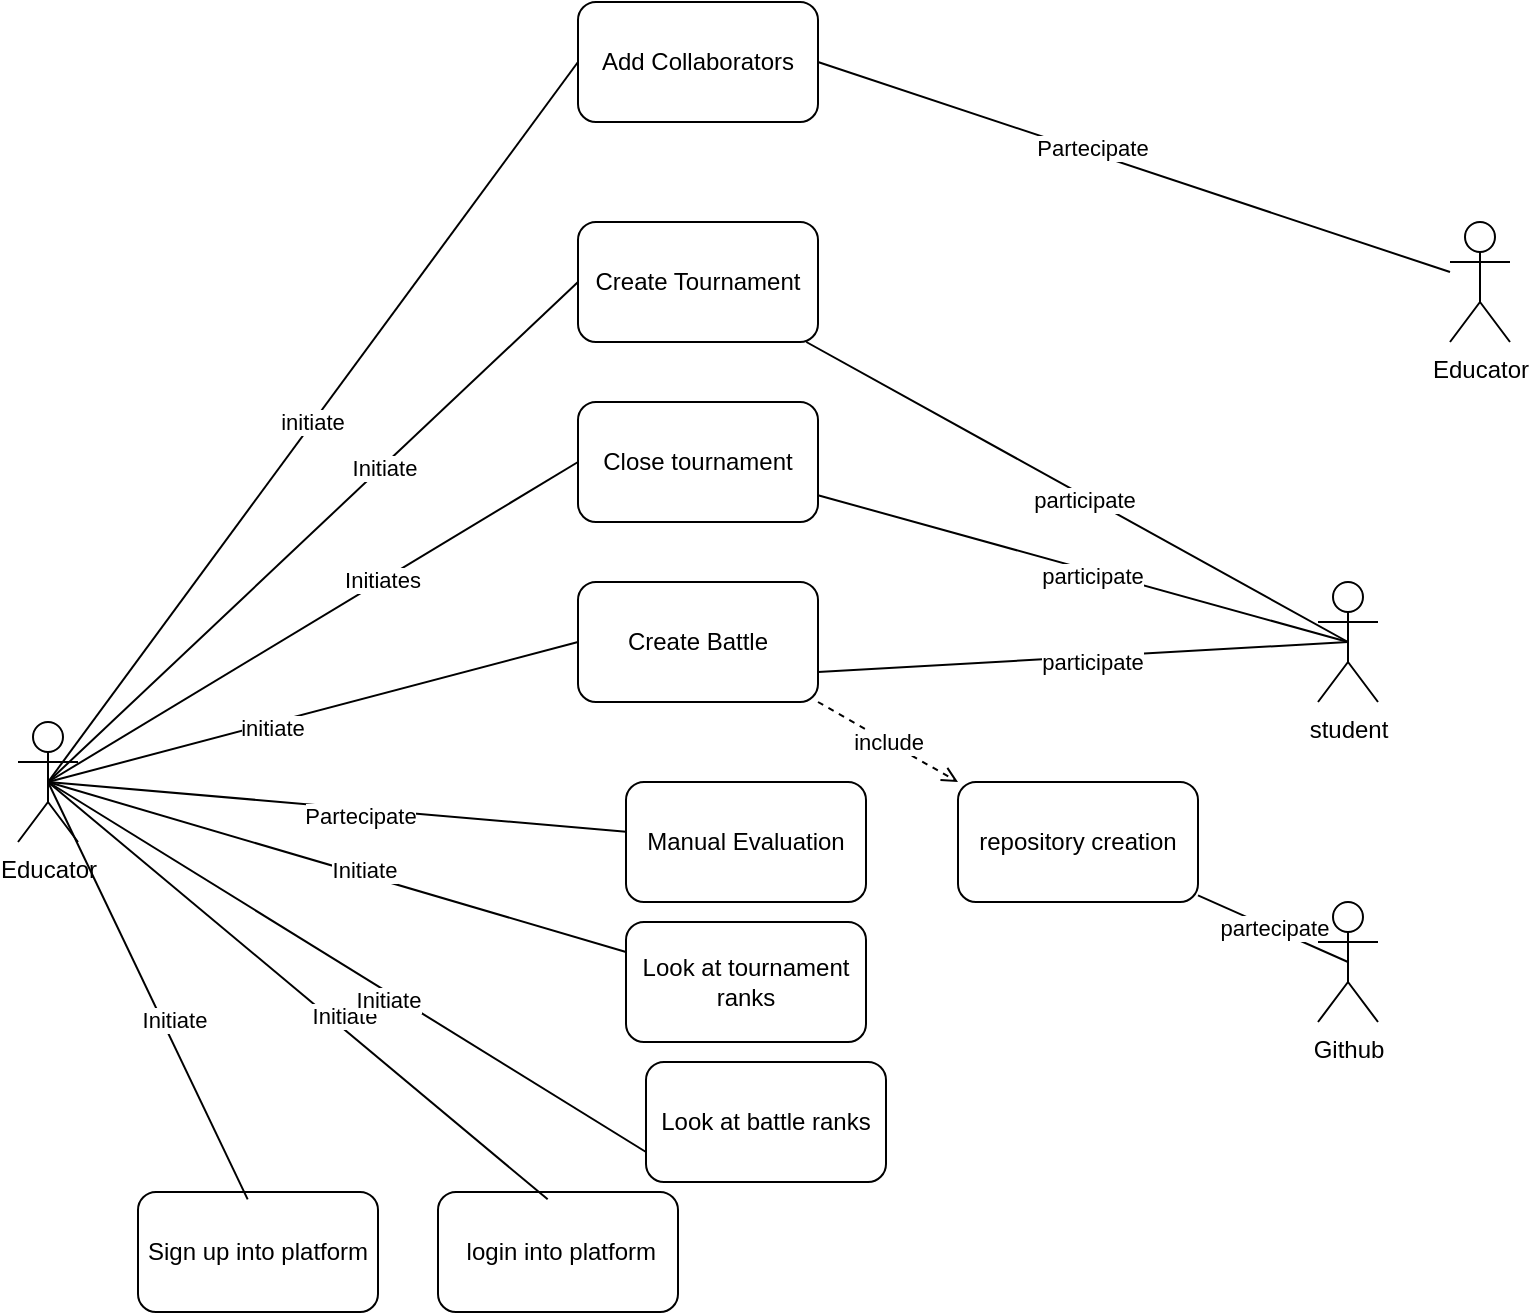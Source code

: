 <mxfile>
    <diagram id="PW8zIyYEF4UMwOjgZfIb" name="Pagina-1">
        <mxGraphModel dx="1086" dy="1843" grid="1" gridSize="10" guides="1" tooltips="1" connect="1" arrows="1" fold="1" page="1" pageScale="1" pageWidth="827" pageHeight="1169" math="0" shadow="0">
            <root>
                <mxCell id="0"/>
                <mxCell id="1" parent="0"/>
                <mxCell id="44" value="initiate" style="edgeStyle=none;html=1;exitX=0.5;exitY=0.5;exitDx=0;exitDy=0;exitPerimeter=0;entryX=0;entryY=0.5;entryDx=0;entryDy=0;endArrow=none;endFill=0;" edge="1" parent="1" source="2" target="20">
                    <mxGeometry relative="1" as="geometry"/>
                </mxCell>
                <mxCell id="2" value="&lt;div&gt;Educator&lt;/div&gt;&lt;div&gt;&lt;br&gt;&lt;/div&gt;" style="shape=umlActor;verticalLabelPosition=bottom;verticalAlign=top;html=1;" vertex="1" parent="1">
                    <mxGeometry x="50" y="290" width="30" height="60" as="geometry"/>
                </mxCell>
                <mxCell id="40" value="include" style="edgeStyle=none;html=1;exitX=1;exitY=1;exitDx=0;exitDy=0;entryX=0;entryY=0;entryDx=0;entryDy=0;endArrow=open;endFill=0;dashed=1;" edge="1" parent="1" source="3" target="38">
                    <mxGeometry relative="1" as="geometry"/>
                </mxCell>
                <mxCell id="3" value="Create Battle" style="rounded=1;whiteSpace=wrap;html=1;" vertex="1" parent="1">
                    <mxGeometry x="330" y="220" width="120" height="60" as="geometry"/>
                </mxCell>
                <mxCell id="4" value="" style="endArrow=none;html=1;rounded=0;entryX=0;entryY=0.5;entryDx=0;entryDy=0;exitX=0.5;exitY=0.5;exitDx=0;exitDy=0;exitPerimeter=0;" edge="1" parent="1" target="3" source="2">
                    <mxGeometry width="50" height="50" relative="1" as="geometry">
                        <mxPoint x="190" y="200" as="sourcePoint"/>
                        <mxPoint x="519" y="340" as="targetPoint"/>
                    </mxGeometry>
                </mxCell>
                <mxCell id="5" value="initiate" style="edgeLabel;html=1;align=center;verticalAlign=middle;resizable=0;points=[];" vertex="1" connectable="0" parent="4">
                    <mxGeometry x="-0.16" y="-2" relative="1" as="geometry">
                        <mxPoint as="offset"/>
                    </mxGeometry>
                </mxCell>
                <mxCell id="6" style="rounded=0;orthogonalLoop=1;jettySize=auto;html=1;entryX=0;entryY=0.5;entryDx=0;entryDy=0;endArrow=none;endFill=0;exitX=0.5;exitY=0.5;exitDx=0;exitDy=0;exitPerimeter=0;" edge="1" parent="1" target="13" source="2">
                    <mxGeometry relative="1" as="geometry">
                        <mxPoint x="140" y="110" as="sourcePoint"/>
                    </mxGeometry>
                </mxCell>
                <mxCell id="7" value="Initiate" style="edgeLabel;html=1;align=center;verticalAlign=middle;resizable=0;points=[];" vertex="1" connectable="0" parent="6">
                    <mxGeometry x="0.26" relative="1" as="geometry">
                        <mxPoint x="1" as="offset"/>
                    </mxGeometry>
                </mxCell>
                <mxCell id="8" style="rounded=0;orthogonalLoop=1;jettySize=auto;html=1;endArrow=none;endFill=0;exitX=0.5;exitY=0.5;exitDx=0;exitDy=0;exitPerimeter=0;" edge="1" parent="1" target="15" source="2">
                    <mxGeometry relative="1" as="geometry">
                        <mxPoint x="140" y="116.667" as="sourcePoint"/>
                    </mxGeometry>
                </mxCell>
                <mxCell id="9" value="Partecipate" style="edgeLabel;html=1;align=center;verticalAlign=middle;resizable=0;points=[];" vertex="1" connectable="0" parent="8">
                    <mxGeometry x="0.079" y="-3" relative="1" as="geometry">
                        <mxPoint as="offset"/>
                    </mxGeometry>
                </mxCell>
                <mxCell id="10" style="rounded=0;orthogonalLoop=1;jettySize=auto;html=1;entryX=0;entryY=0.25;entryDx=0;entryDy=0;endArrow=none;endFill=0;exitX=0.5;exitY=0.5;exitDx=0;exitDy=0;exitPerimeter=0;" edge="1" parent="1" target="14" source="2">
                    <mxGeometry relative="1" as="geometry">
                        <mxPoint x="160" y="330" as="sourcePoint"/>
                    </mxGeometry>
                </mxCell>
                <mxCell id="11" value="Initiate" style="edgeLabel;html=1;align=center;verticalAlign=middle;resizable=0;points=[];" vertex="1" connectable="0" parent="10">
                    <mxGeometry x="0.088" y="3" relative="1" as="geometry">
                        <mxPoint as="offset"/>
                    </mxGeometry>
                </mxCell>
                <mxCell id="12" value="&amp;nbsp;login into platform" style="rounded=1;whiteSpace=wrap;html=1;" vertex="1" parent="1">
                    <mxGeometry x="260" y="525" width="120" height="60" as="geometry"/>
                </mxCell>
                <mxCell id="13" value="Create Tournament" style="rounded=1;whiteSpace=wrap;html=1;" vertex="1" parent="1">
                    <mxGeometry x="330" y="40" width="120" height="60" as="geometry"/>
                </mxCell>
                <mxCell id="14" value="Look at tournament ranks" style="rounded=1;whiteSpace=wrap;html=1;" vertex="1" parent="1">
                    <mxGeometry x="354" y="390" width="120" height="60" as="geometry"/>
                </mxCell>
                <mxCell id="15" value="Manual Evaluation" style="rounded=1;whiteSpace=wrap;html=1;" vertex="1" parent="1">
                    <mxGeometry x="354" y="320" width="120" height="60" as="geometry"/>
                </mxCell>
                <mxCell id="16" style="rounded=0;orthogonalLoop=1;jettySize=auto;html=1;entryX=0.457;entryY=0.061;entryDx=0;entryDy=0;entryPerimeter=0;endArrow=none;endFill=0;exitX=0.5;exitY=0.5;exitDx=0;exitDy=0;exitPerimeter=0;" edge="1" parent="1" target="12" source="2">
                    <mxGeometry relative="1" as="geometry">
                        <mxPoint x="115.207" y="140" as="sourcePoint"/>
                    </mxGeometry>
                </mxCell>
                <mxCell id="17" value="Initiate" style="edgeLabel;html=1;align=center;verticalAlign=middle;resizable=0;points=[];" vertex="1" connectable="0" parent="16">
                    <mxGeometry x="0.149" y="6" relative="1" as="geometry">
                        <mxPoint y="1" as="offset"/>
                    </mxGeometry>
                </mxCell>
                <mxCell id="20" value="Add Collaborators" style="rounded=1;whiteSpace=wrap;html=1;" vertex="1" parent="1">
                    <mxGeometry x="330" y="-70" width="120" height="60" as="geometry"/>
                </mxCell>
                <mxCell id="21" style="rounded=0;orthogonalLoop=1;jettySize=auto;html=1;entryX=1;entryY=0.5;entryDx=0;entryDy=0;endArrow=none;endFill=0;" edge="1" parent="1" source="23" target="20">
                    <mxGeometry relative="1" as="geometry"/>
                </mxCell>
                <mxCell id="22" value="Partecipate" style="edgeLabel;html=1;align=center;verticalAlign=middle;resizable=0;points=[];" vertex="1" connectable="0" parent="21">
                    <mxGeometry x="0.137" y="-3" relative="1" as="geometry">
                        <mxPoint as="offset"/>
                    </mxGeometry>
                </mxCell>
                <mxCell id="23" value="Educator" style="shape=umlActor;verticalLabelPosition=bottom;verticalAlign=top;html=1;outlineConnect=0;" vertex="1" parent="1">
                    <mxGeometry x="766" y="40" width="30" height="60" as="geometry"/>
                </mxCell>
                <mxCell id="24" value="Sign up into platform" style="rounded=1;whiteSpace=wrap;html=1;" vertex="1" parent="1">
                    <mxGeometry x="110" y="525" width="120" height="60" as="geometry"/>
                </mxCell>
                <mxCell id="25" style="rounded=0;orthogonalLoop=1;jettySize=auto;html=1;entryX=0.457;entryY=0.061;entryDx=0;entryDy=0;entryPerimeter=0;endArrow=none;endFill=0;exitX=0.5;exitY=0.5;exitDx=0;exitDy=0;exitPerimeter=0;" edge="1" parent="1" target="24" source="2">
                    <mxGeometry relative="1" as="geometry">
                        <mxPoint x="160" y="335" as="sourcePoint"/>
                    </mxGeometry>
                </mxCell>
                <mxCell id="26" value="Initiate" style="edgeLabel;html=1;align=center;verticalAlign=middle;resizable=0;points=[];" vertex="1" connectable="0" parent="25">
                    <mxGeometry x="0.149" y="6" relative="1" as="geometry">
                        <mxPoint y="1" as="offset"/>
                    </mxGeometry>
                </mxCell>
                <mxCell id="27" value="student" style="shape=umlActor;verticalLabelPosition=bottom;verticalAlign=top;html=1;outlineConnect=0;" vertex="1" parent="1">
                    <mxGeometry x="700" y="220" width="30" height="60" as="geometry"/>
                </mxCell>
                <mxCell id="28" value="" style="endArrow=none;html=1;rounded=0;exitX=0.5;exitY=0.5;exitDx=0;exitDy=0;exitPerimeter=0;entryX=1;entryY=0.75;entryDx=0;entryDy=0;" edge="1" parent="1" source="27" target="3">
                    <mxGeometry width="50" height="50" relative="1" as="geometry">
                        <mxPoint x="1000" y="460" as="sourcePoint"/>
                        <mxPoint x="860" y="300" as="targetPoint"/>
                    </mxGeometry>
                </mxCell>
                <mxCell id="29" value="participate" style="edgeLabel;html=1;align=center;verticalAlign=middle;resizable=0;points=[];" vertex="1" connectable="0" parent="28">
                    <mxGeometry x="-0.032" y="2" relative="1" as="geometry">
                        <mxPoint as="offset"/>
                    </mxGeometry>
                </mxCell>
                <mxCell id="30" style="rounded=0;orthogonalLoop=1;jettySize=auto;html=1;entryX=0;entryY=0.5;entryDx=0;entryDy=0;endArrow=none;endFill=0;exitX=0.5;exitY=0.5;exitDx=0;exitDy=0;exitPerimeter=0;" edge="1" parent="1" target="32" source="2">
                    <mxGeometry relative="1" as="geometry">
                        <mxPoint x="100" y="340" as="sourcePoint"/>
                    </mxGeometry>
                </mxCell>
                <mxCell id="31" value="Initiates" style="edgeLabel;html=1;align=center;verticalAlign=middle;resizable=0;points=[];" vertex="1" connectable="0" parent="30">
                    <mxGeometry x="0.26" relative="1" as="geometry">
                        <mxPoint as="offset"/>
                    </mxGeometry>
                </mxCell>
                <mxCell id="32" value="Close tournament" style="rounded=1;whiteSpace=wrap;html=1;" vertex="1" parent="1">
                    <mxGeometry x="330" y="130" width="120" height="60" as="geometry"/>
                </mxCell>
                <mxCell id="33" value="" style="endArrow=none;html=1;rounded=0;exitX=0.5;exitY=0.5;exitDx=0;exitDy=0;exitPerimeter=0;" edge="1" parent="1" source="27" target="32">
                    <mxGeometry width="50" height="50" relative="1" as="geometry">
                        <mxPoint x="715" y="190" as="sourcePoint"/>
                        <mxPoint x="450" y="205" as="targetPoint"/>
                    </mxGeometry>
                </mxCell>
                <mxCell id="34" value="participate" style="edgeLabel;html=1;align=center;verticalAlign=middle;resizable=0;points=[];" vertex="1" connectable="0" parent="33">
                    <mxGeometry x="-0.032" y="2" relative="1" as="geometry">
                        <mxPoint as="offset"/>
                    </mxGeometry>
                </mxCell>
                <mxCell id="35" value="" style="endArrow=none;html=1;rounded=0;exitX=0.5;exitY=0.5;exitDx=0;exitDy=0;exitPerimeter=0;" edge="1" parent="1" source="27" target="13">
                    <mxGeometry width="50" height="50" relative="1" as="geometry">
                        <mxPoint x="730" y="152.5" as="sourcePoint"/>
                        <mxPoint x="465" y="167.5" as="targetPoint"/>
                    </mxGeometry>
                </mxCell>
                <mxCell id="36" value="participate" style="edgeLabel;html=1;align=center;verticalAlign=middle;resizable=0;points=[];" vertex="1" connectable="0" parent="35">
                    <mxGeometry x="-0.032" y="2" relative="1" as="geometry">
                        <mxPoint as="offset"/>
                    </mxGeometry>
                </mxCell>
                <mxCell id="37" value="partecipate" style="rounded=0;orthogonalLoop=1;jettySize=auto;html=1;exitX=0.5;exitY=0.5;exitDx=0;exitDy=0;exitPerimeter=0;endArrow=none;endFill=0;" edge="1" parent="1" source="39" target="38">
                    <mxGeometry relative="1" as="geometry"/>
                </mxCell>
                <mxCell id="38" value="repository creation" style="rounded=1;whiteSpace=wrap;html=1;" vertex="1" parent="1">
                    <mxGeometry x="520" y="320" width="120" height="60" as="geometry"/>
                </mxCell>
                <mxCell id="39" value="Github" style="shape=umlActor;verticalLabelPosition=bottom;verticalAlign=top;html=1;outlineConnect=0;" vertex="1" parent="1">
                    <mxGeometry x="700" y="380" width="30" height="60" as="geometry"/>
                </mxCell>
                <mxCell id="41" style="orthogonalLoop=1;jettySize=auto;html=1;entryX=0;entryY=0.75;entryDx=0;entryDy=0;strokeColor=default;endArrow=none;endFill=0;exitX=0.5;exitY=0.5;exitDx=0;exitDy=0;exitPerimeter=0;" edge="1" parent="1" target="43" source="2">
                    <mxGeometry relative="1" as="geometry">
                        <mxPoint x="75" y="350" as="sourcePoint"/>
                    </mxGeometry>
                </mxCell>
                <mxCell id="42" value="Initiate" style="edgeLabel;html=1;align=center;verticalAlign=middle;resizable=0;points=[];" vertex="1" connectable="0" parent="41">
                    <mxGeometry x="0.142" y="-3" relative="1" as="geometry">
                        <mxPoint as="offset"/>
                    </mxGeometry>
                </mxCell>
                <mxCell id="43" value="Look at battle ranks" style="rounded=1;whiteSpace=wrap;html=1;" vertex="1" parent="1">
                    <mxGeometry x="364" y="460" width="120" height="60" as="geometry"/>
                </mxCell>
            </root>
        </mxGraphModel>
    </diagram>
</mxfile>